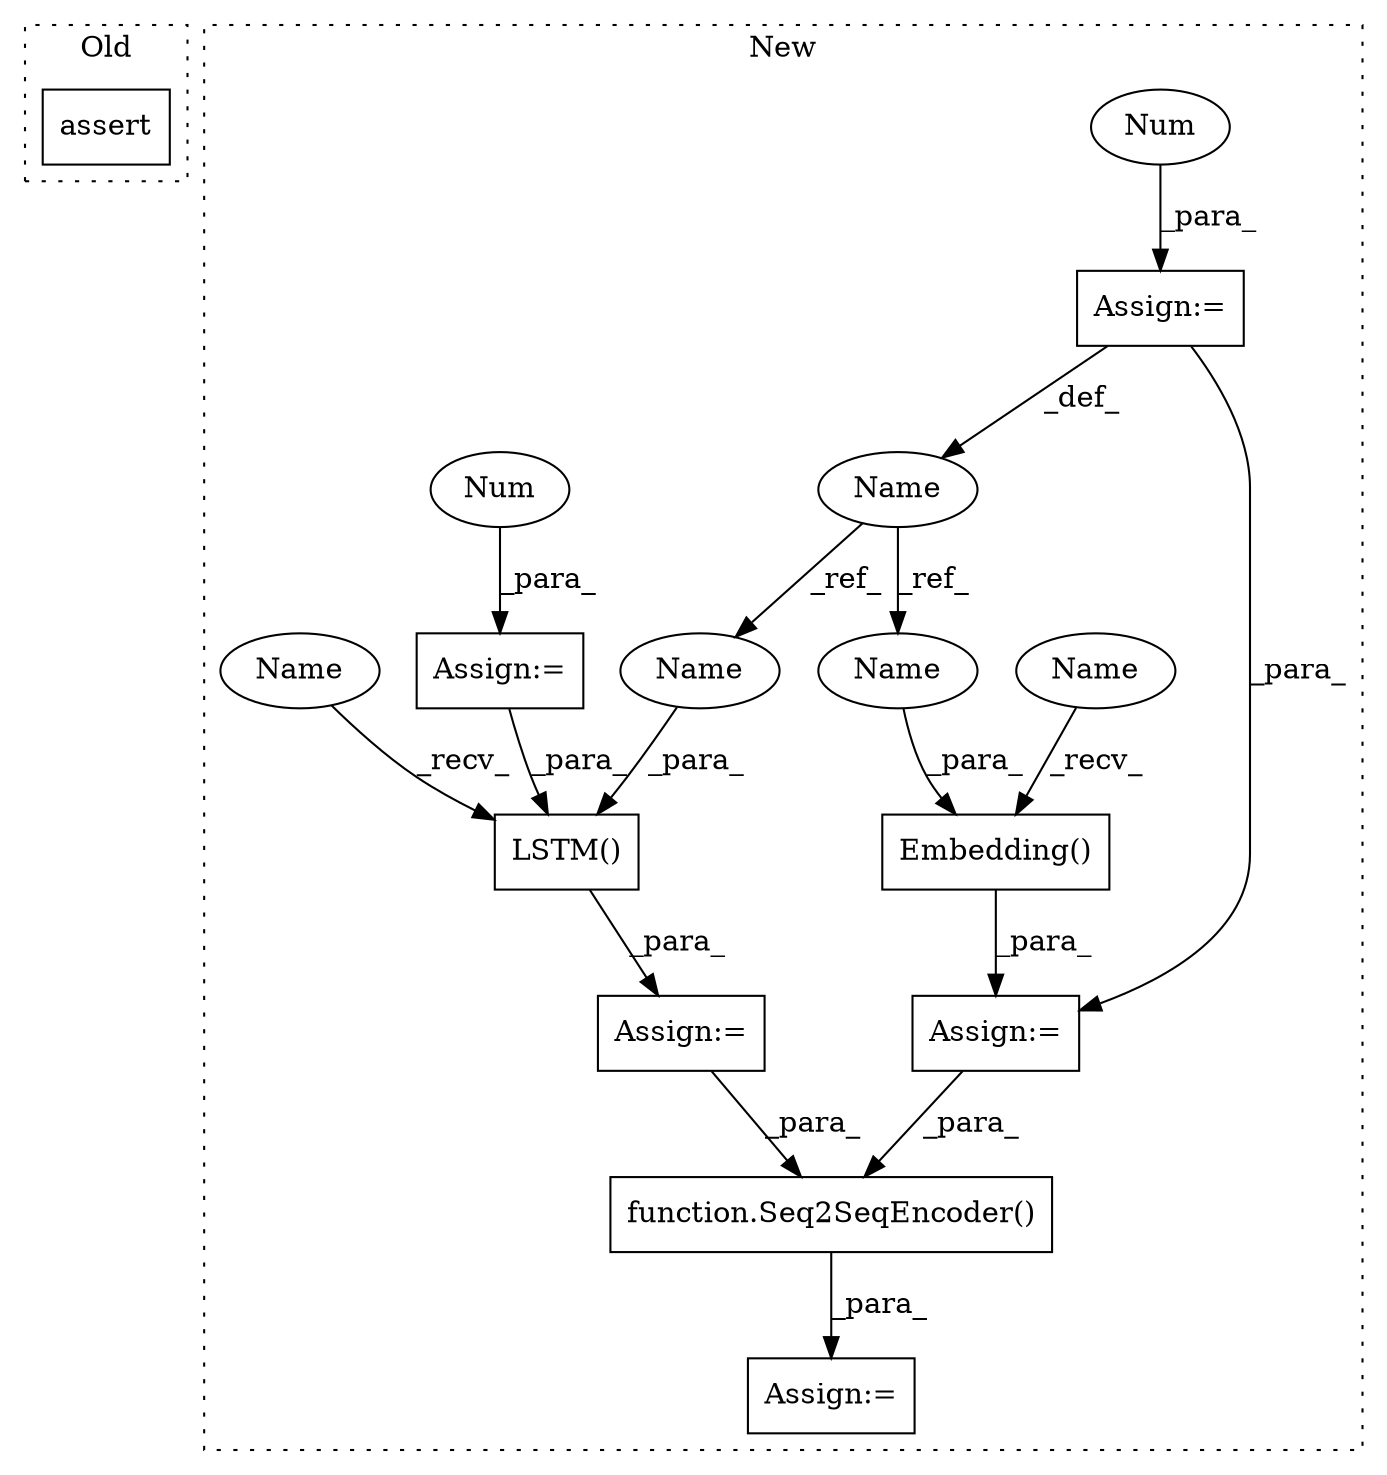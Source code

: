 digraph G {
subgraph cluster0 {
1 [label="assert" a="65" s="3819" l="7" shape="box"];
label = "Old";
style="dotted";
}
subgraph cluster1 {
2 [label="Embedding()" a="75" s="4063,4102" l="13,1" shape="box"];
3 [label="Assign:=" a="68" s="4322" l="3" shape="box"];
4 [label="Assign:=" a="68" s="4060" l="3" shape="box"];
5 [label="Assign:=" a="68" s="4123" l="3" shape="box"];
6 [label="function.Seq2SeqEncoder()" a="75" s="4325,4361" l="15,1" shape="box"];
7 [label="Assign:=" a="68" s="3872" l="3" shape="box"];
8 [label="Num" a="76" s="3875" l="2" shape="ellipse"];
9 [label="Assign:=" a="68" s="3898" l="3" shape="box"];
10 [label="Num" a="76" s="3901" l="2" shape="ellipse"];
11 [label="Name" a="87" s="3858" l="14" shape="ellipse"];
12 [label="LSTM()" a="75" s="4126,4161" l="8,137" shape="box"];
13 [label="Name" a="87" s="4134" l="14" shape="ellipse"];
14 [label="Name" a="87" s="4088" l="14" shape="ellipse"];
15 [label="Name" a="87" s="4063" l="2" shape="ellipse"];
16 [label="Name" a="87" s="4126" l="2" shape="ellipse"];
label = "New";
style="dotted";
}
2 -> 4 [label="_para_"];
4 -> 6 [label="_para_"];
5 -> 6 [label="_para_"];
6 -> 3 [label="_para_"];
7 -> 11 [label="_def_"];
7 -> 4 [label="_para_"];
8 -> 7 [label="_para_"];
9 -> 12 [label="_para_"];
10 -> 9 [label="_para_"];
11 -> 14 [label="_ref_"];
11 -> 13 [label="_ref_"];
12 -> 5 [label="_para_"];
13 -> 12 [label="_para_"];
14 -> 2 [label="_para_"];
15 -> 2 [label="_recv_"];
16 -> 12 [label="_recv_"];
}